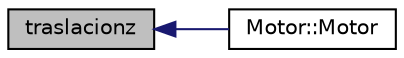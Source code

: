 digraph "traslacionz"
{
  edge [fontname="Helvetica",fontsize="10",labelfontname="Helvetica",labelfontsize="10"];
  node [fontname="Helvetica",fontsize="10",shape=record];
  rankdir="LR";
  Node1 [label="traslacionz",height=0.2,width=0.4,color="black", fillcolor="grey75", style="filled" fontcolor="black"];
  Node1 -> Node2 [dir="back",color="midnightblue",fontsize="10",style="solid"];
  Node2 [label="Motor::Motor",height=0.2,width=0.4,color="black", fillcolor="white", style="filled",URL="$class_motor.html#abe780b3e871a85b968d6fee888205b51"];
}
